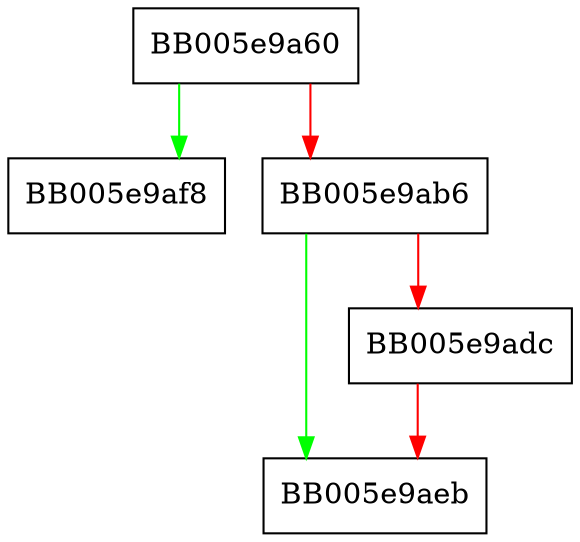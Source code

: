 digraph ossl_algorithm_do_all {
  node [shape="box"];
  graph [splines=ortho];
  BB005e9a60 -> BB005e9af8 [color="green"];
  BB005e9a60 -> BB005e9ab6 [color="red"];
  BB005e9ab6 -> BB005e9aeb [color="green"];
  BB005e9ab6 -> BB005e9adc [color="red"];
  BB005e9adc -> BB005e9aeb [color="red"];
}